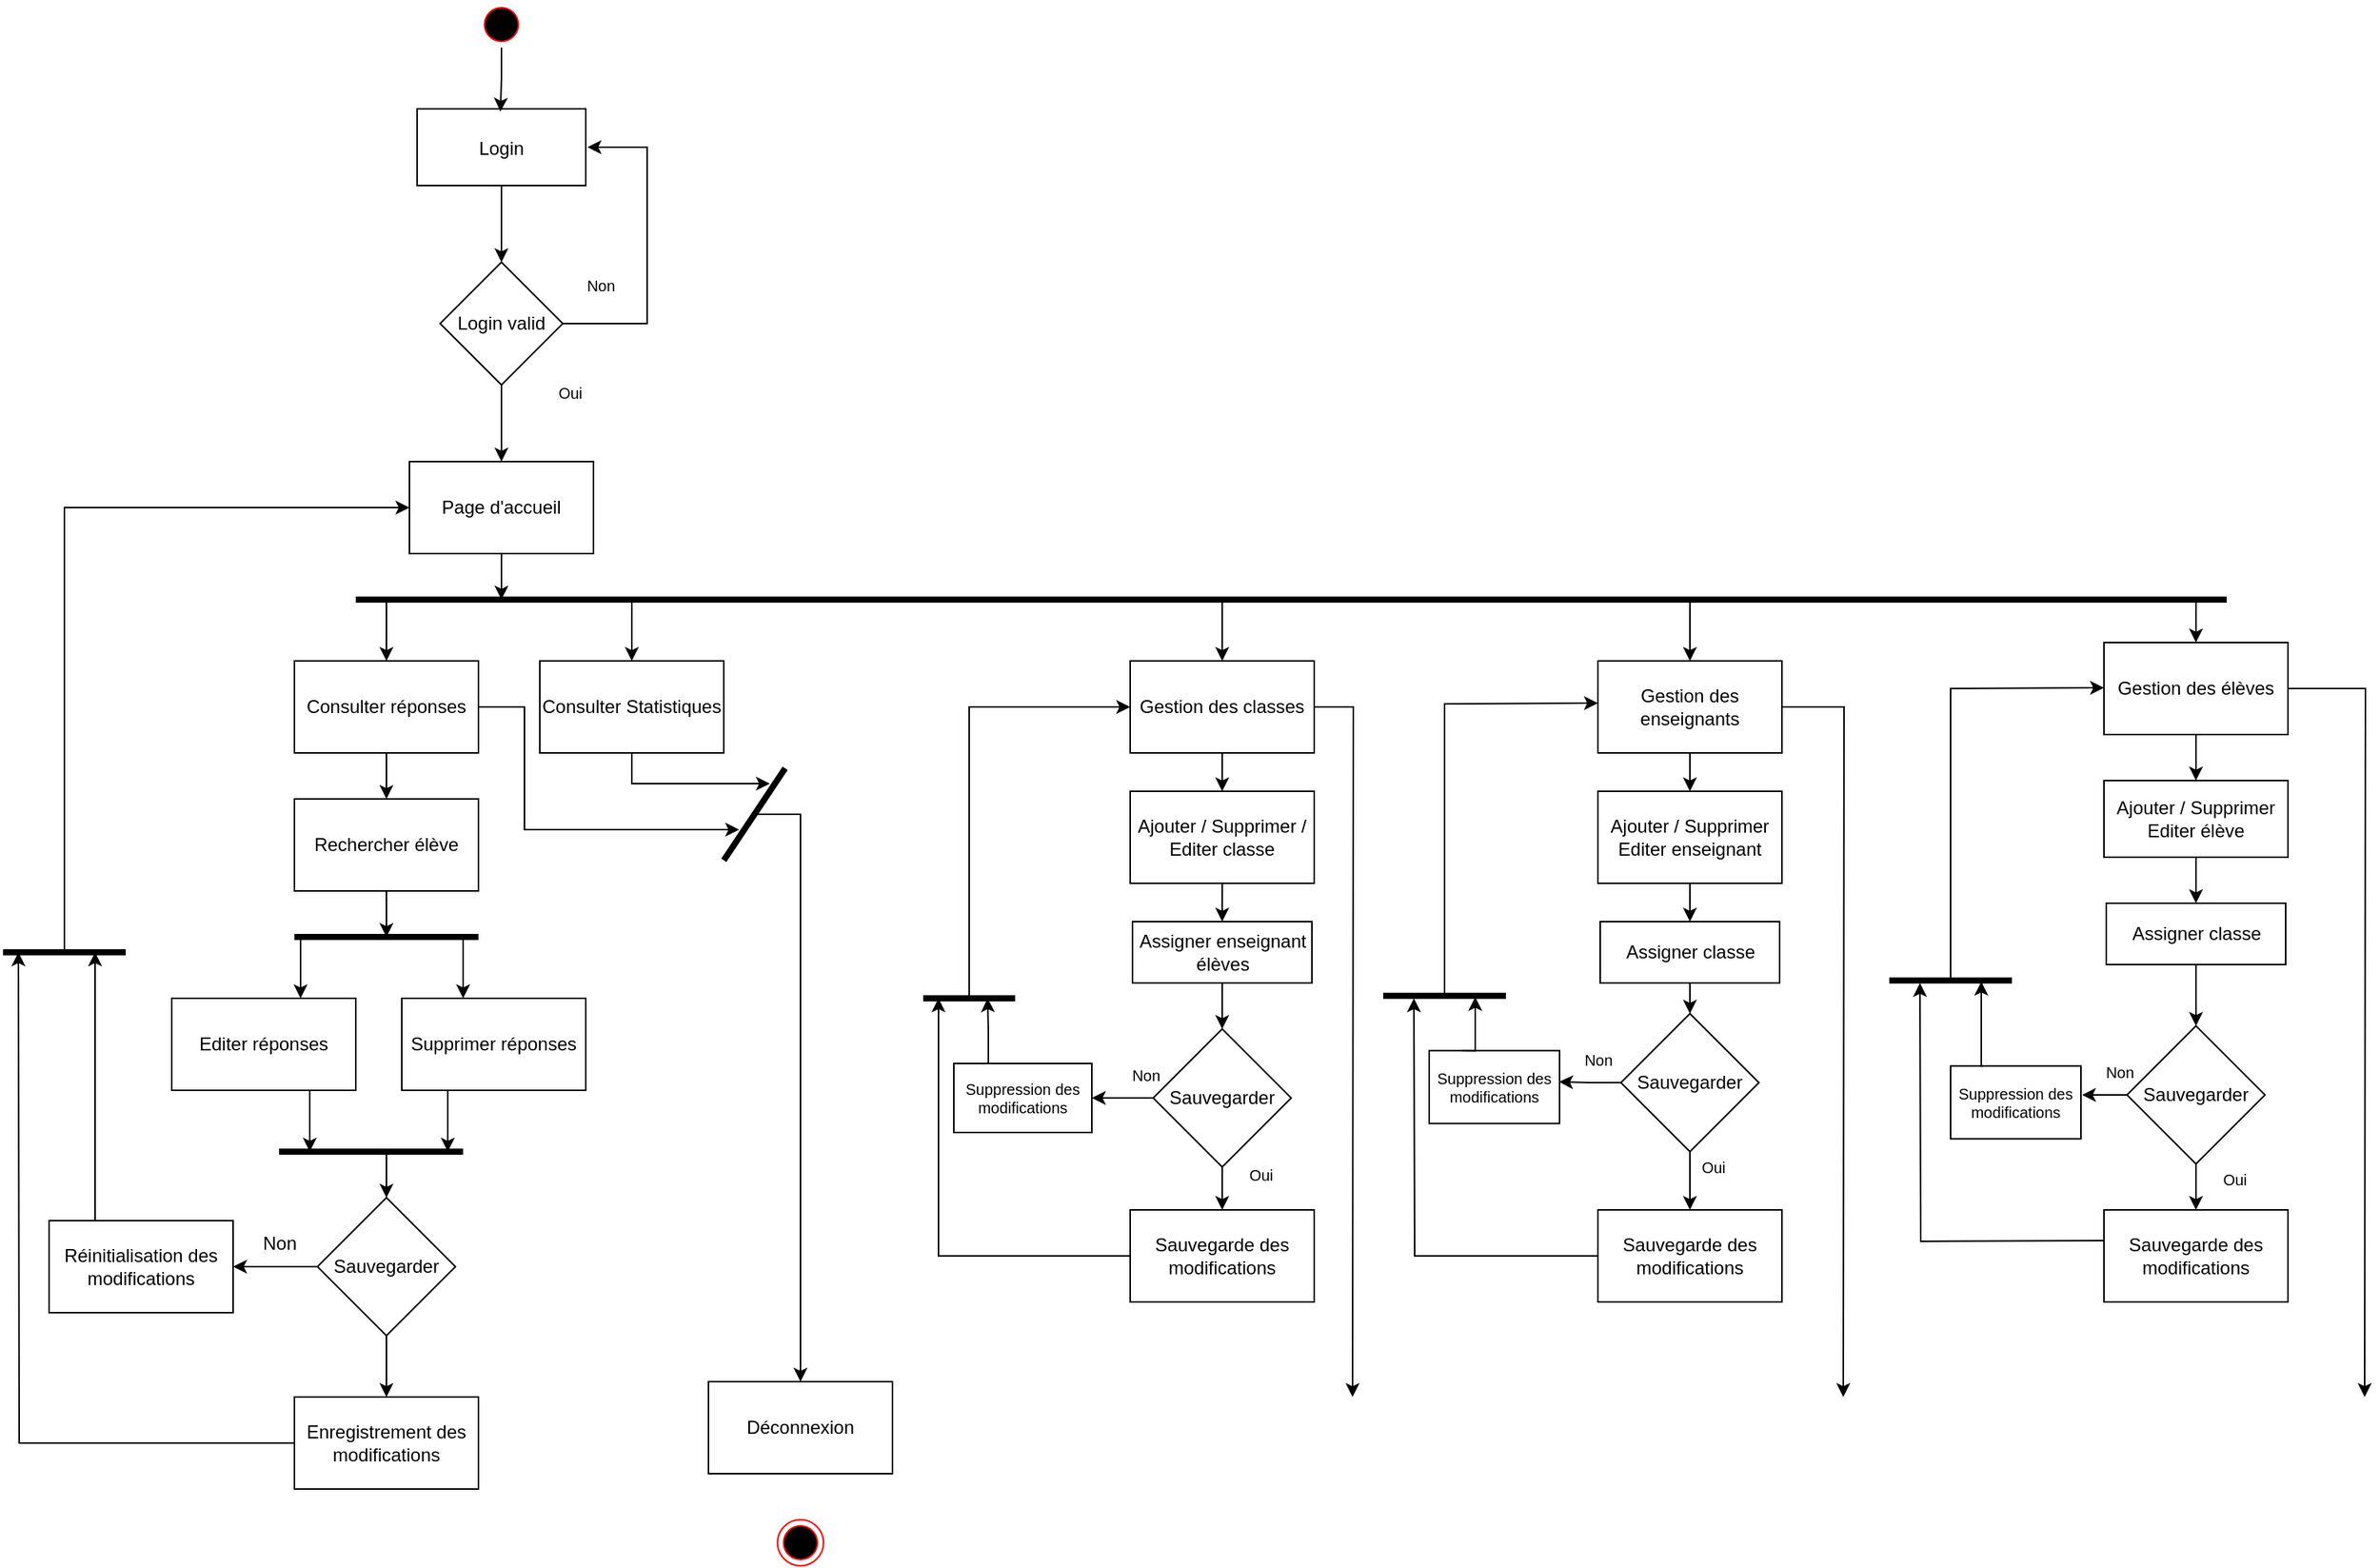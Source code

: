 <mxfile version="19.0.0" type="github">
  <diagram name="Page-1" id="e7e014a7-5840-1c2e-5031-d8a46d1fe8dd">
    <mxGraphModel dx="2431" dy="118" grid="1" gridSize="10" guides="1" tooltips="1" connect="1" arrows="1" fold="1" page="1" pageScale="1" pageWidth="1169" pageHeight="826" background="none" math="0" shadow="0">
      <root>
        <mxCell id="0" />
        <mxCell id="1" parent="0" />
        <mxCell id="5" value="" style="ellipse;shape=startState;fillColor=#000000;strokeColor=#ff0000;" parent="1" vertex="1">
          <mxGeometry x="420" y="1630" width="30" height="30" as="geometry" />
        </mxCell>
        <mxCell id="KSqhROhMekhIrwH0KYsW-9" style="edgeStyle=orthogonalEdgeStyle;rounded=0;orthogonalLoop=1;jettySize=auto;html=1;entryX=0.5;entryY=0;entryDx=0;entryDy=0;" edge="1" parent="1" source="MWQz74-mzpOBfi5y9opP-47" target="KSqhROhMekhIrwH0KYsW-7">
          <mxGeometry relative="1" as="geometry" />
        </mxCell>
        <mxCell id="MWQz74-mzpOBfi5y9opP-47" value="Login valid" style="rhombus;whiteSpace=wrap;html=1;fontColor=default;fillColor=none;" parent="1" vertex="1">
          <mxGeometry x="395" y="1800" width="80" height="80" as="geometry" />
        </mxCell>
        <mxCell id="MWQz74-mzpOBfi5y9opP-90" value="&lt;font style=&quot;font-size: 10px;&quot;&gt;Non&lt;/font&gt;" style="text;html=1;strokeColor=none;fillColor=none;align=center;verticalAlign=middle;whiteSpace=wrap;rounded=0;fontColor=default;" parent="1" vertex="1">
          <mxGeometry x="470" y="1800" width="60" height="30" as="geometry" />
        </mxCell>
        <mxCell id="MWQz74-mzpOBfi5y9opP-97" value="&lt;font style=&quot;font-size: 10px;&quot;&gt;Oui&lt;/font&gt;&lt;span style=&quot;color: rgba(0, 0, 0, 0); font-family: monospace; font-size: 0px; text-align: start;&quot;&gt;%3CmxGraphModel%3E%3Croot%3E%3CmxCell%20id%3D%220%22%2F%3E%3CmxCell%20id%3D%221%22%20parent%3D%220%22%2F%3E%3CmxCell%20id%3D%222%22%20value%3D%22%26lt%3Bfont%20style%3D%26quot%3Bfont-size%3A%2010px%3B%26quot%3B%26gt%3BNon%26lt%3B%2Ffont%26gt%3B%22%20style%3D%22text%3Bhtml%3D1%3BstrokeColor%3Dnone%3BfillColor%3Dnone%3Balign%3Dcenter%3BverticalAlign%3Dmiddle%3BwhiteSpace%3Dwrap%3Brounded%3D0%3BfontColor%3Ddefault%3B%22%20vertex%3D%221%22%20parent%3D%221%22%3E%3CmxGeometry%20x%3D%22320%22%20y%3D%22960%22%20width%3D%2260%22%20height%3D%2230%22%20as%3D%22geometry%22%2F%3E%3C%2FmxCell%3E%3C%2Froot%3E%3C%2FmxGraphModel%3E&lt;/span&gt;" style="text;html=1;strokeColor=none;fillColor=none;align=center;verticalAlign=middle;whiteSpace=wrap;rounded=0;fontColor=default;" parent="1" vertex="1">
          <mxGeometry x="450" y="1870" width="60" height="30" as="geometry" />
        </mxCell>
        <mxCell id="aiCcN-2ICW_fQ1aedBpy-44" style="edgeStyle=orthogonalEdgeStyle;rounded=0;orthogonalLoop=1;jettySize=auto;html=1;strokeWidth=1;" parent="1" source="aiCcN-2ICW_fQ1aedBpy-7" edge="1">
          <mxGeometry relative="1" as="geometry">
            <mxPoint x="590" y="2170" as="targetPoint" />
            <Array as="points">
              <mxPoint x="450" y="2090" />
              <mxPoint x="450" y="2170" />
            </Array>
          </mxGeometry>
        </mxCell>
        <mxCell id="aiCcN-2ICW_fQ1aedBpy-7" value="Consulter réponses" style="rounded=0;whiteSpace=wrap;html=1;fillColor=none;" parent="1" vertex="1">
          <mxGeometry x="300" y="2060" width="120" height="60" as="geometry" />
        </mxCell>
        <mxCell id="aiCcN-2ICW_fQ1aedBpy-23" style="edgeStyle=orthogonalEdgeStyle;rounded=0;orthogonalLoop=1;jettySize=auto;html=1;strokeWidth=1;" parent="1" source="aiCcN-2ICW_fQ1aedBpy-9" edge="1">
          <mxGeometry relative="1" as="geometry">
            <mxPoint x="360" y="2240" as="targetPoint" />
          </mxGeometry>
        </mxCell>
        <mxCell id="aiCcN-2ICW_fQ1aedBpy-9" value="Rechercher élève" style="rounded=0;whiteSpace=wrap;html=1;fillColor=none;" parent="1" vertex="1">
          <mxGeometry x="300" y="2150" width="120" height="60" as="geometry" />
        </mxCell>
        <mxCell id="aiCcN-2ICW_fQ1aedBpy-12" value="" style="endArrow=none;html=1;rounded=0;strokeWidth=4;" parent="1" edge="1">
          <mxGeometry width="50" height="50" relative="1" as="geometry">
            <mxPoint x="340" y="2020" as="sourcePoint" />
            <mxPoint x="1560" y="2020" as="targetPoint" />
          </mxGeometry>
        </mxCell>
        <mxCell id="MWQz74-mzpOBfi5y9opP-52" style="edgeStyle=orthogonalEdgeStyle;rounded=0;orthogonalLoop=1;jettySize=auto;html=1;exitX=0.5;exitY=1;exitDx=0;exitDy=0;entryX=0.494;entryY=0.036;entryDx=0;entryDy=0;entryPerimeter=0;fontColor=default;" parent="1" source="5" target="7" edge="1">
          <mxGeometry relative="1" as="geometry" />
        </mxCell>
        <mxCell id="7" value="Login" style="fillColor=none;" parent="1" vertex="1">
          <mxGeometry x="380" y="1700" width="110" height="50" as="geometry" />
        </mxCell>
        <mxCell id="MWQz74-mzpOBfi5y9opP-49" style="edgeStyle=orthogonalEdgeStyle;rounded=0;orthogonalLoop=1;jettySize=auto;html=1;entryX=0.5;entryY=0;entryDx=0;entryDy=0;fontColor=default;" parent="1" source="7" target="MWQz74-mzpOBfi5y9opP-47" edge="1">
          <mxGeometry relative="1" as="geometry" />
        </mxCell>
        <mxCell id="MWQz74-mzpOBfi5y9opP-48" style="edgeStyle=orthogonalEdgeStyle;rounded=0;orthogonalLoop=1;jettySize=auto;html=1;fontColor=default;exitX=1;exitY=0.5;exitDx=0;exitDy=0;entryX=1.01;entryY=0.5;entryDx=0;entryDy=0;entryPerimeter=0;" parent="1" source="MWQz74-mzpOBfi5y9opP-47" target="7" edge="1">
          <mxGeometry relative="1" as="geometry">
            <mxPoint x="240" y="1690" as="targetPoint" />
            <Array as="points">
              <mxPoint x="530" y="1840" />
              <mxPoint x="530" y="1725" />
            </Array>
          </mxGeometry>
        </mxCell>
        <mxCell id="aiCcN-2ICW_fQ1aedBpy-25" style="edgeStyle=orthogonalEdgeStyle;rounded=0;orthogonalLoop=1;jettySize=auto;html=1;exitX=0.75;exitY=1;exitDx=0;exitDy=0;strokeWidth=1;" parent="1" source="aiCcN-2ICW_fQ1aedBpy-13" edge="1">
          <mxGeometry relative="1" as="geometry">
            <mxPoint x="310" y="2380" as="targetPoint" />
          </mxGeometry>
        </mxCell>
        <mxCell id="aiCcN-2ICW_fQ1aedBpy-13" value="Editer réponses" style="rounded=0;whiteSpace=wrap;html=1;fillColor=none;" parent="1" vertex="1">
          <mxGeometry x="220" y="2280" width="120" height="60" as="geometry" />
        </mxCell>
        <mxCell id="aiCcN-2ICW_fQ1aedBpy-15" value="Consulter Statistiques" style="rounded=0;whiteSpace=wrap;html=1;fillColor=none;" parent="1" vertex="1">
          <mxGeometry x="460" y="2060" width="120" height="60" as="geometry" />
        </mxCell>
        <mxCell id="aiCcN-2ICW_fQ1aedBpy-16" value="" style="endArrow=classic;html=1;rounded=0;strokeWidth=1;entryX=0.5;entryY=0;entryDx=0;entryDy=0;" parent="1" target="aiCcN-2ICW_fQ1aedBpy-7" edge="1">
          <mxGeometry width="50" height="50" relative="1" as="geometry">
            <mxPoint x="360" y="2020" as="sourcePoint" />
            <mxPoint x="700" y="2070" as="targetPoint" />
          </mxGeometry>
        </mxCell>
        <mxCell id="aiCcN-2ICW_fQ1aedBpy-17" value="" style="endArrow=classic;html=1;rounded=0;strokeWidth=1;entryX=0.5;entryY=0;entryDx=0;entryDy=0;" parent="1" target="aiCcN-2ICW_fQ1aedBpy-15" edge="1">
          <mxGeometry width="50" height="50" relative="1" as="geometry">
            <mxPoint x="520" y="2020" as="sourcePoint" />
            <mxPoint x="370" y="2070" as="targetPoint" />
          </mxGeometry>
        </mxCell>
        <mxCell id="aiCcN-2ICW_fQ1aedBpy-18" value="" style="endArrow=none;html=1;rounded=0;strokeWidth=4;" parent="1" edge="1">
          <mxGeometry width="50" height="50" relative="1" as="geometry">
            <mxPoint x="300" y="2240" as="sourcePoint" />
            <mxPoint x="420" y="2240" as="targetPoint" />
          </mxGeometry>
        </mxCell>
        <mxCell id="aiCcN-2ICW_fQ1aedBpy-19" value="" style="endArrow=classic;html=1;rounded=0;strokeWidth=1;" parent="1" edge="1">
          <mxGeometry width="50" height="50" relative="1" as="geometry">
            <mxPoint x="410" y="2240" as="sourcePoint" />
            <mxPoint x="410" y="2280" as="targetPoint" />
          </mxGeometry>
        </mxCell>
        <mxCell id="aiCcN-2ICW_fQ1aedBpy-20" value="" style="endArrow=classic;html=1;rounded=0;strokeWidth=1;" parent="1" edge="1">
          <mxGeometry width="50" height="50" relative="1" as="geometry">
            <mxPoint x="304" y="2240" as="sourcePoint" />
            <mxPoint x="304" y="2280" as="targetPoint" />
          </mxGeometry>
        </mxCell>
        <mxCell id="aiCcN-2ICW_fQ1aedBpy-21" value="" style="endArrow=classic;html=1;rounded=0;strokeWidth=1;exitX=0.5;exitY=1;exitDx=0;exitDy=0;" parent="1" source="aiCcN-2ICW_fQ1aedBpy-7" edge="1">
          <mxGeometry width="50" height="50" relative="1" as="geometry">
            <mxPoint x="650" y="2200" as="sourcePoint" />
            <mxPoint x="360" y="2150" as="targetPoint" />
          </mxGeometry>
        </mxCell>
        <mxCell id="aiCcN-2ICW_fQ1aedBpy-26" style="edgeStyle=orthogonalEdgeStyle;rounded=0;orthogonalLoop=1;jettySize=auto;html=1;exitX=0.25;exitY=1;exitDx=0;exitDy=0;strokeWidth=1;" parent="1" source="aiCcN-2ICW_fQ1aedBpy-22" edge="1">
          <mxGeometry relative="1" as="geometry">
            <mxPoint x="400" y="2380" as="targetPoint" />
          </mxGeometry>
        </mxCell>
        <mxCell id="aiCcN-2ICW_fQ1aedBpy-22" value="Supprimer réponses" style="rounded=0;whiteSpace=wrap;html=1;fillColor=none;" parent="1" vertex="1">
          <mxGeometry x="370" y="2280" width="120" height="60" as="geometry" />
        </mxCell>
        <mxCell id="aiCcN-2ICW_fQ1aedBpy-24" value="" style="endArrow=none;html=1;rounded=0;strokeWidth=4;" parent="1" edge="1">
          <mxGeometry width="50" height="50" relative="1" as="geometry">
            <mxPoint x="290" y="2380" as="sourcePoint" />
            <mxPoint x="410" y="2380" as="targetPoint" />
          </mxGeometry>
        </mxCell>
        <mxCell id="aiCcN-2ICW_fQ1aedBpy-36" style="edgeStyle=orthogonalEdgeStyle;rounded=0;orthogonalLoop=1;jettySize=auto;html=1;entryX=1;entryY=0.5;entryDx=0;entryDy=0;strokeWidth=1;" parent="1" source="aiCcN-2ICW_fQ1aedBpy-28" target="aiCcN-2ICW_fQ1aedBpy-35" edge="1">
          <mxGeometry relative="1" as="geometry" />
        </mxCell>
        <mxCell id="aiCcN-2ICW_fQ1aedBpy-39" value="" style="edgeStyle=orthogonalEdgeStyle;rounded=0;orthogonalLoop=1;jettySize=auto;html=1;strokeWidth=1;" parent="1" source="aiCcN-2ICW_fQ1aedBpy-28" target="aiCcN-2ICW_fQ1aedBpy-38" edge="1">
          <mxGeometry relative="1" as="geometry" />
        </mxCell>
        <mxCell id="aiCcN-2ICW_fQ1aedBpy-28" value="Sauvegarder" style="rhombus;whiteSpace=wrap;html=1;fillColor=none;" parent="1" vertex="1">
          <mxGeometry x="315" y="2410" width="90" height="90" as="geometry" />
        </mxCell>
        <mxCell id="aiCcN-2ICW_fQ1aedBpy-29" value="" style="endArrow=classic;html=1;rounded=0;strokeWidth=1;entryX=0.5;entryY=0;entryDx=0;entryDy=0;" parent="1" target="aiCcN-2ICW_fQ1aedBpy-28" edge="1">
          <mxGeometry width="50" height="50" relative="1" as="geometry">
            <mxPoint x="360" y="2380" as="sourcePoint" />
            <mxPoint x="700" y="2400" as="targetPoint" />
          </mxGeometry>
        </mxCell>
        <mxCell id="aiCcN-2ICW_fQ1aedBpy-33" value="Non" style="text;html=1;align=center;verticalAlign=middle;resizable=0;points=[];autosize=1;strokeColor=none;fillColor=none;" parent="1" vertex="1">
          <mxGeometry x="270" y="2430" width="40" height="20" as="geometry" />
        </mxCell>
        <mxCell id="aiCcN-2ICW_fQ1aedBpy-42" style="edgeStyle=orthogonalEdgeStyle;rounded=0;orthogonalLoop=1;jettySize=auto;html=1;exitX=0.25;exitY=0;exitDx=0;exitDy=0;strokeWidth=1;" parent="1" source="aiCcN-2ICW_fQ1aedBpy-35" edge="1">
          <mxGeometry relative="1" as="geometry">
            <mxPoint x="170" y="2250" as="targetPoint" />
          </mxGeometry>
        </mxCell>
        <mxCell id="aiCcN-2ICW_fQ1aedBpy-35" value="Réinitialisation des modifications" style="rounded=0;whiteSpace=wrap;html=1;fillColor=none;" parent="1" vertex="1">
          <mxGeometry x="140" y="2425" width="120" height="60" as="geometry" />
        </mxCell>
        <mxCell id="aiCcN-2ICW_fQ1aedBpy-40" style="edgeStyle=orthogonalEdgeStyle;rounded=0;orthogonalLoop=1;jettySize=auto;html=1;strokeWidth=1;" parent="1" source="aiCcN-2ICW_fQ1aedBpy-38" edge="1">
          <mxGeometry relative="1" as="geometry">
            <mxPoint x="120" y="2250" as="targetPoint" />
          </mxGeometry>
        </mxCell>
        <mxCell id="aiCcN-2ICW_fQ1aedBpy-38" value="Enregistrement des modifications" style="whiteSpace=wrap;html=1;fillColor=none;strokeColor=rgb(0, 0, 0);fontColor=rgb(0, 0, 0);" parent="1" vertex="1">
          <mxGeometry x="300" y="2540" width="120" height="60" as="geometry" />
        </mxCell>
        <mxCell id="aiCcN-2ICW_fQ1aedBpy-41" value="" style="endArrow=none;html=1;rounded=0;strokeWidth=4;" parent="1" edge="1">
          <mxGeometry width="50" height="50" relative="1" as="geometry">
            <mxPoint x="110" y="2250" as="sourcePoint" />
            <mxPoint x="190" y="2250" as="targetPoint" />
          </mxGeometry>
        </mxCell>
        <mxCell id="aiCcN-2ICW_fQ1aedBpy-43" value="" style="endArrow=classic;html=1;rounded=0;strokeWidth=1;entryX=0;entryY=0.5;entryDx=0;entryDy=0;" parent="1" target="KSqhROhMekhIrwH0KYsW-7" edge="1">
          <mxGeometry width="50" height="50" relative="1" as="geometry">
            <mxPoint x="150" y="2250" as="sourcePoint" />
            <mxPoint x="700" y="2220" as="targetPoint" />
            <Array as="points">
              <mxPoint x="150" y="1960" />
            </Array>
          </mxGeometry>
        </mxCell>
        <mxCell id="aiCcN-2ICW_fQ1aedBpy-46" value="" style="endArrow=classic;html=1;rounded=0;strokeWidth=1;exitX=0.5;exitY=1;exitDx=0;exitDy=0;" parent="1" source="aiCcN-2ICW_fQ1aedBpy-15" edge="1">
          <mxGeometry width="50" height="50" relative="1" as="geometry">
            <mxPoint x="460" y="2140" as="sourcePoint" />
            <mxPoint x="610" y="2140" as="targetPoint" />
            <Array as="points">
              <mxPoint x="520" y="2140" />
            </Array>
          </mxGeometry>
        </mxCell>
        <mxCell id="aiCcN-2ICW_fQ1aedBpy-47" value="" style="endArrow=none;html=1;rounded=0;strokeWidth=4;" parent="1" edge="1">
          <mxGeometry width="50" height="50" relative="1" as="geometry">
            <mxPoint x="580" y="2190" as="sourcePoint" />
            <mxPoint x="620" y="2130" as="targetPoint" />
          </mxGeometry>
        </mxCell>
        <mxCell id="aiCcN-2ICW_fQ1aedBpy-48" value="Déconnexion" style="rounded=0;whiteSpace=wrap;html=1;fillColor=none;" parent="1" vertex="1">
          <mxGeometry x="570" y="2530" width="120" height="60" as="geometry" />
        </mxCell>
        <mxCell id="aiCcN-2ICW_fQ1aedBpy-49" value="" style="endArrow=classic;html=1;rounded=0;strokeWidth=1;entryX=0.5;entryY=0;entryDx=0;entryDy=0;" parent="1" target="aiCcN-2ICW_fQ1aedBpy-48" edge="1">
          <mxGeometry width="50" height="50" relative="1" as="geometry">
            <mxPoint x="600" y="2160" as="sourcePoint" />
            <mxPoint x="700" y="2300" as="targetPoint" />
            <Array as="points">
              <mxPoint x="630" y="2160" />
            </Array>
          </mxGeometry>
        </mxCell>
        <mxCell id="aiCcN-2ICW_fQ1aedBpy-51" value="" style="ellipse;html=1;shape=endState;fillColor=#000000;strokeColor=#ff0000;" parent="1" vertex="1">
          <mxGeometry x="615" y="2620" width="30" height="30" as="geometry" />
        </mxCell>
        <mxCell id="KSqhROhMekhIrwH0KYsW-8" style="edgeStyle=orthogonalEdgeStyle;rounded=0;orthogonalLoop=1;jettySize=auto;html=1;" edge="1" parent="1" source="KSqhROhMekhIrwH0KYsW-7">
          <mxGeometry relative="1" as="geometry">
            <mxPoint x="435" y="2020" as="targetPoint" />
          </mxGeometry>
        </mxCell>
        <mxCell id="KSqhROhMekhIrwH0KYsW-7" value="Page d&#39;accueil" style="rounded=0;whiteSpace=wrap;html=1;fillColor=none;" vertex="1" parent="1">
          <mxGeometry x="375" y="1930" width="120" height="60" as="geometry" />
        </mxCell>
        <mxCell id="KSqhROhMekhIrwH0KYsW-14" value="" style="edgeStyle=orthogonalEdgeStyle;rounded=0;orthogonalLoop=1;jettySize=auto;html=1;" edge="1" parent="1" source="KSqhROhMekhIrwH0KYsW-10" target="KSqhROhMekhIrwH0KYsW-13">
          <mxGeometry relative="1" as="geometry" />
        </mxCell>
        <mxCell id="KSqhROhMekhIrwH0KYsW-93" style="edgeStyle=orthogonalEdgeStyle;rounded=0;orthogonalLoop=1;jettySize=auto;html=1;fontSize=10;" edge="1" parent="1" source="KSqhROhMekhIrwH0KYsW-10">
          <mxGeometry relative="1" as="geometry">
            <mxPoint x="990" y="2540" as="targetPoint" />
          </mxGeometry>
        </mxCell>
        <mxCell id="KSqhROhMekhIrwH0KYsW-10" value="Gestion des classes" style="rounded=0;whiteSpace=wrap;html=1;fillColor=none;" vertex="1" parent="1">
          <mxGeometry x="845" y="2060" width="120" height="60" as="geometry" />
        </mxCell>
        <mxCell id="KSqhROhMekhIrwH0KYsW-19" value="" style="edgeStyle=orthogonalEdgeStyle;rounded=0;orthogonalLoop=1;jettySize=auto;html=1;" edge="1" parent="1" source="KSqhROhMekhIrwH0KYsW-11" target="KSqhROhMekhIrwH0KYsW-18">
          <mxGeometry relative="1" as="geometry" />
        </mxCell>
        <mxCell id="KSqhROhMekhIrwH0KYsW-94" style="edgeStyle=orthogonalEdgeStyle;rounded=0;orthogonalLoop=1;jettySize=auto;html=1;fontSize=10;" edge="1" parent="1" source="KSqhROhMekhIrwH0KYsW-11">
          <mxGeometry relative="1" as="geometry">
            <mxPoint x="1310" y="2540" as="targetPoint" />
          </mxGeometry>
        </mxCell>
        <mxCell id="KSqhROhMekhIrwH0KYsW-11" value="Gestion des enseignants" style="rounded=0;whiteSpace=wrap;html=1;fillColor=none;" vertex="1" parent="1">
          <mxGeometry x="1150" y="2060" width="120" height="60" as="geometry" />
        </mxCell>
        <mxCell id="KSqhROhMekhIrwH0KYsW-21" value="" style="edgeStyle=orthogonalEdgeStyle;rounded=0;orthogonalLoop=1;jettySize=auto;html=1;" edge="1" parent="1" source="KSqhROhMekhIrwH0KYsW-12" target="KSqhROhMekhIrwH0KYsW-20">
          <mxGeometry relative="1" as="geometry" />
        </mxCell>
        <mxCell id="KSqhROhMekhIrwH0KYsW-95" style="edgeStyle=orthogonalEdgeStyle;rounded=0;orthogonalLoop=1;jettySize=auto;html=1;fontSize=10;" edge="1" parent="1" source="KSqhROhMekhIrwH0KYsW-12">
          <mxGeometry relative="1" as="geometry">
            <mxPoint x="1650" y="2540" as="targetPoint" />
          </mxGeometry>
        </mxCell>
        <mxCell id="KSqhROhMekhIrwH0KYsW-12" value="Gestion des élèves" style="rounded=0;whiteSpace=wrap;html=1;fillColor=none;" vertex="1" parent="1">
          <mxGeometry x="1480" y="2048" width="120" height="60" as="geometry" />
        </mxCell>
        <mxCell id="KSqhROhMekhIrwH0KYsW-81" style="edgeStyle=orthogonalEdgeStyle;rounded=0;orthogonalLoop=1;jettySize=auto;html=1;exitX=0.5;exitY=1;exitDx=0;exitDy=0;entryX=0.5;entryY=0;entryDx=0;entryDy=0;fontSize=10;" edge="1" parent="1" source="KSqhROhMekhIrwH0KYsW-13" target="KSqhROhMekhIrwH0KYsW-80">
          <mxGeometry relative="1" as="geometry" />
        </mxCell>
        <mxCell id="KSqhROhMekhIrwH0KYsW-13" value="Ajouter / Supprimer / Editer classe" style="whiteSpace=wrap;html=1;fillColor=none;strokeColor=rgb(0, 0, 0);fontColor=rgb(0, 0, 0);rounded=0;" vertex="1" parent="1">
          <mxGeometry x="845" y="2145" width="120" height="60" as="geometry" />
        </mxCell>
        <mxCell id="KSqhROhMekhIrwH0KYsW-34" value="" style="edgeStyle=orthogonalEdgeStyle;rounded=0;orthogonalLoop=1;jettySize=auto;html=1;" edge="1" parent="1" source="KSqhROhMekhIrwH0KYsW-15" target="KSqhROhMekhIrwH0KYsW-33">
          <mxGeometry relative="1" as="geometry" />
        </mxCell>
        <mxCell id="KSqhROhMekhIrwH0KYsW-56" style="edgeStyle=orthogonalEdgeStyle;rounded=0;orthogonalLoop=1;jettySize=auto;html=1;entryX=1;entryY=0.5;entryDx=0;entryDy=0;fontSize=10;" edge="1" parent="1" source="KSqhROhMekhIrwH0KYsW-15" target="KSqhROhMekhIrwH0KYsW-55">
          <mxGeometry relative="1" as="geometry" />
        </mxCell>
        <mxCell id="KSqhROhMekhIrwH0KYsW-15" value="Sauvegarder" style="rhombus;whiteSpace=wrap;html=1;fillColor=none;" vertex="1" parent="1">
          <mxGeometry x="860" y="2300" width="90" height="90" as="geometry" />
        </mxCell>
        <mxCell id="KSqhROhMekhIrwH0KYsW-78" style="edgeStyle=orthogonalEdgeStyle;rounded=0;orthogonalLoop=1;jettySize=auto;html=1;entryX=0.5;entryY=0;entryDx=0;entryDy=0;fontSize=10;" edge="1" parent="1" source="KSqhROhMekhIrwH0KYsW-18" target="KSqhROhMekhIrwH0KYsW-77">
          <mxGeometry relative="1" as="geometry" />
        </mxCell>
        <mxCell id="KSqhROhMekhIrwH0KYsW-18" value="Ajouter / Supprimer Editer enseignant" style="whiteSpace=wrap;html=1;fillColor=none;strokeColor=rgb(0, 0, 0);fontColor=rgb(0, 0, 0);rounded=0;" vertex="1" parent="1">
          <mxGeometry x="1150" y="2145" width="120" height="60" as="geometry" />
        </mxCell>
        <mxCell id="KSqhROhMekhIrwH0KYsW-75" style="edgeStyle=orthogonalEdgeStyle;rounded=0;orthogonalLoop=1;jettySize=auto;html=1;entryX=0.5;entryY=0;entryDx=0;entryDy=0;fontSize=10;" edge="1" parent="1" source="KSqhROhMekhIrwH0KYsW-20" target="KSqhROhMekhIrwH0KYsW-73">
          <mxGeometry relative="1" as="geometry" />
        </mxCell>
        <mxCell id="KSqhROhMekhIrwH0KYsW-20" value="Ajouter / Supprimer Editer élève" style="whiteSpace=wrap;html=1;fillColor=none;strokeColor=rgb(0, 0, 0);fontColor=rgb(0, 0, 0);rounded=0;" vertex="1" parent="1">
          <mxGeometry x="1480" y="2138" width="120" height="50" as="geometry" />
        </mxCell>
        <mxCell id="KSqhROhMekhIrwH0KYsW-36" value="" style="edgeStyle=orthogonalEdgeStyle;rounded=0;orthogonalLoop=1;jettySize=auto;html=1;" edge="1" parent="1" source="KSqhROhMekhIrwH0KYsW-28" target="KSqhROhMekhIrwH0KYsW-35">
          <mxGeometry relative="1" as="geometry" />
        </mxCell>
        <mxCell id="KSqhROhMekhIrwH0KYsW-66" style="edgeStyle=orthogonalEdgeStyle;rounded=0;orthogonalLoop=1;jettySize=auto;html=1;entryX=0.997;entryY=0.428;entryDx=0;entryDy=0;fontSize=10;entryPerimeter=0;" edge="1" parent="1" source="KSqhROhMekhIrwH0KYsW-28" target="KSqhROhMekhIrwH0KYsW-62">
          <mxGeometry relative="1" as="geometry" />
        </mxCell>
        <mxCell id="KSqhROhMekhIrwH0KYsW-28" value="Sauvegarder" style="rhombus;whiteSpace=wrap;html=1;fillColor=none;" vertex="1" parent="1">
          <mxGeometry x="1165" y="2290" width="90" height="90" as="geometry" />
        </mxCell>
        <mxCell id="KSqhROhMekhIrwH0KYsW-38" style="edgeStyle=orthogonalEdgeStyle;rounded=0;orthogonalLoop=1;jettySize=auto;html=1;entryX=0.5;entryY=0;entryDx=0;entryDy=0;" edge="1" parent="1" source="KSqhROhMekhIrwH0KYsW-29" target="KSqhROhMekhIrwH0KYsW-37">
          <mxGeometry relative="1" as="geometry" />
        </mxCell>
        <mxCell id="KSqhROhMekhIrwH0KYsW-72" style="edgeStyle=orthogonalEdgeStyle;rounded=0;orthogonalLoop=1;jettySize=auto;html=1;entryX=1.008;entryY=0.398;entryDx=0;entryDy=0;entryPerimeter=0;fontSize=10;" edge="1" parent="1" source="KSqhROhMekhIrwH0KYsW-29" target="KSqhROhMekhIrwH0KYsW-69">
          <mxGeometry relative="1" as="geometry" />
        </mxCell>
        <mxCell id="KSqhROhMekhIrwH0KYsW-29" value="Sauvegarder" style="rhombus;whiteSpace=wrap;html=1;fillColor=none;" vertex="1" parent="1">
          <mxGeometry x="1495" y="2298" width="90" height="90" as="geometry" />
        </mxCell>
        <mxCell id="KSqhROhMekhIrwH0KYsW-57" style="edgeStyle=orthogonalEdgeStyle;rounded=0;orthogonalLoop=1;jettySize=auto;html=1;fontSize=10;" edge="1" parent="1" source="KSqhROhMekhIrwH0KYsW-33">
          <mxGeometry relative="1" as="geometry">
            <mxPoint x="720" y="2280" as="targetPoint" />
            <Array as="points">
              <mxPoint x="720" y="2448" />
            </Array>
          </mxGeometry>
        </mxCell>
        <mxCell id="KSqhROhMekhIrwH0KYsW-33" value="Sauvegarde des modifications" style="whiteSpace=wrap;html=1;fillColor=none;strokeColor=rgb(0, 0, 0);fontColor=rgb(0, 0, 0);" vertex="1" parent="1">
          <mxGeometry x="845" y="2418" width="120" height="60" as="geometry" />
        </mxCell>
        <mxCell id="KSqhROhMekhIrwH0KYsW-65" style="edgeStyle=orthogonalEdgeStyle;rounded=0;orthogonalLoop=1;jettySize=auto;html=1;fontSize=10;" edge="1" parent="1" source="KSqhROhMekhIrwH0KYsW-35">
          <mxGeometry relative="1" as="geometry">
            <mxPoint x="1030" y="2280" as="targetPoint" />
          </mxGeometry>
        </mxCell>
        <mxCell id="KSqhROhMekhIrwH0KYsW-35" value="Sauvegarde des modifications" style="whiteSpace=wrap;html=1;fillColor=none;strokeColor=rgb(0, 0, 0);fontColor=rgb(0, 0, 0);" vertex="1" parent="1">
          <mxGeometry x="1150" y="2418" width="120" height="60" as="geometry" />
        </mxCell>
        <mxCell id="KSqhROhMekhIrwH0KYsW-37" value="Sauvegarde des modifications" style="whiteSpace=wrap;html=1;fillColor=none;strokeColor=rgb(0, 0, 0);fontColor=rgb(0, 0, 0);" vertex="1" parent="1">
          <mxGeometry x="1480" y="2418" width="120" height="60" as="geometry" />
        </mxCell>
        <mxCell id="KSqhROhMekhIrwH0KYsW-42" value="&lt;font style=&quot;font-size: 10px;&quot;&gt;Non&lt;/font&gt;" style="text;html=1;align=center;verticalAlign=middle;resizable=0;points=[];autosize=1;strokeColor=none;fillColor=none;" vertex="1" parent="1">
          <mxGeometry x="840" y="2320" width="30" height="20" as="geometry" />
        </mxCell>
        <mxCell id="KSqhROhMekhIrwH0KYsW-43" value="&lt;font style=&quot;font-size: 10px;&quot;&gt;Non&lt;/font&gt;" style="text;html=1;align=center;verticalAlign=middle;resizable=0;points=[];autosize=1;strokeColor=none;fillColor=none;" vertex="1" parent="1">
          <mxGeometry x="1135" y="2310" width="30" height="20" as="geometry" />
        </mxCell>
        <mxCell id="KSqhROhMekhIrwH0KYsW-44" value="&lt;font style=&quot;font-size: 10px;&quot;&gt;Non&lt;/font&gt;" style="text;html=1;align=center;verticalAlign=middle;resizable=0;points=[];autosize=1;strokeColor=none;fillColor=none;" vertex="1" parent="1">
          <mxGeometry x="1475" y="2318" width="30" height="20" as="geometry" />
        </mxCell>
        <mxCell id="KSqhROhMekhIrwH0KYsW-45" value="&lt;font style=&quot;font-size: 10px;&quot;&gt;Oui&lt;/font&gt;" style="text;html=1;align=center;verticalAlign=middle;resizable=0;points=[];autosize=1;strokeColor=none;fillColor=none;" vertex="1" parent="1">
          <mxGeometry x="915" y="2385" width="30" height="20" as="geometry" />
        </mxCell>
        <mxCell id="KSqhROhMekhIrwH0KYsW-46" value="&lt;font style=&quot;font-size: 10px;&quot;&gt;Oui&lt;/font&gt;" style="text;html=1;align=center;verticalAlign=middle;resizable=0;points=[];autosize=1;strokeColor=none;fillColor=none;" vertex="1" parent="1">
          <mxGeometry x="1210" y="2380" width="30" height="20" as="geometry" />
        </mxCell>
        <mxCell id="KSqhROhMekhIrwH0KYsW-47" value="&lt;font style=&quot;font-size: 10px;&quot;&gt;Oui&lt;/font&gt;" style="text;html=1;align=center;verticalAlign=middle;resizable=0;points=[];autosize=1;strokeColor=none;fillColor=none;" vertex="1" parent="1">
          <mxGeometry x="1550" y="2388" width="30" height="20" as="geometry" />
        </mxCell>
        <mxCell id="KSqhROhMekhIrwH0KYsW-58" style="edgeStyle=orthogonalEdgeStyle;rounded=0;orthogonalLoop=1;jettySize=auto;html=1;exitX=0.25;exitY=0;exitDx=0;exitDy=0;fontSize=10;" edge="1" parent="1" source="KSqhROhMekhIrwH0KYsW-55">
          <mxGeometry relative="1" as="geometry">
            <mxPoint x="752" y="2280" as="targetPoint" />
            <Array as="points">
              <mxPoint x="752" y="2301" />
              <mxPoint x="752" y="2280" />
            </Array>
          </mxGeometry>
        </mxCell>
        <mxCell id="KSqhROhMekhIrwH0KYsW-55" value="Suppression des modifications" style="rounded=0;whiteSpace=wrap;html=1;fontSize=10;fillColor=none;" vertex="1" parent="1">
          <mxGeometry x="730" y="2322.5" width="90" height="45" as="geometry" />
        </mxCell>
        <mxCell id="KSqhROhMekhIrwH0KYsW-59" value="" style="endArrow=none;html=1;rounded=0;strokeWidth=4;" edge="1" parent="1">
          <mxGeometry width="50" height="50" relative="1" as="geometry">
            <mxPoint x="710" y="2280" as="sourcePoint" />
            <mxPoint x="770" y="2280" as="targetPoint" />
          </mxGeometry>
        </mxCell>
        <mxCell id="KSqhROhMekhIrwH0KYsW-60" value="" style="endArrow=classic;html=1;rounded=0;fontSize=10;entryX=0;entryY=0.5;entryDx=0;entryDy=0;" edge="1" parent="1" target="KSqhROhMekhIrwH0KYsW-10">
          <mxGeometry width="50" height="50" relative="1" as="geometry">
            <mxPoint x="740" y="2280" as="sourcePoint" />
            <mxPoint x="630" y="2170" as="targetPoint" />
            <Array as="points">
              <mxPoint x="740" y="2090" />
            </Array>
          </mxGeometry>
        </mxCell>
        <mxCell id="KSqhROhMekhIrwH0KYsW-61" style="edgeStyle=orthogonalEdgeStyle;rounded=0;orthogonalLoop=1;jettySize=auto;html=1;exitX=0.25;exitY=0;exitDx=0;exitDy=0;fontSize=10;" edge="1" parent="1" source="KSqhROhMekhIrwH0KYsW-62">
          <mxGeometry relative="1" as="geometry">
            <mxPoint x="1070" y="2279.15" as="targetPoint" />
          </mxGeometry>
        </mxCell>
        <mxCell id="KSqhROhMekhIrwH0KYsW-62" value="Suppression des modifications" style="rounded=0;whiteSpace=wrap;html=1;fontSize=10;fillColor=none;" vertex="1" parent="1">
          <mxGeometry x="1040" y="2314.15" width="85" height="47.5" as="geometry" />
        </mxCell>
        <mxCell id="KSqhROhMekhIrwH0KYsW-63" value="" style="endArrow=none;html=1;rounded=0;strokeWidth=4;" edge="1" parent="1">
          <mxGeometry width="50" height="50" relative="1" as="geometry">
            <mxPoint x="1010" y="2278.35" as="sourcePoint" />
            <mxPoint x="1090" y="2278.35" as="targetPoint" />
          </mxGeometry>
        </mxCell>
        <mxCell id="KSqhROhMekhIrwH0KYsW-64" value="" style="endArrow=classic;html=1;rounded=0;fontSize=10;entryX=0;entryY=0.5;entryDx=0;entryDy=0;" edge="1" parent="1">
          <mxGeometry width="50" height="50" relative="1" as="geometry">
            <mxPoint x="1050" y="2280" as="sourcePoint" />
            <mxPoint x="1150" y="2087.5" as="targetPoint" />
            <Array as="points">
              <mxPoint x="1050" y="2088" />
            </Array>
          </mxGeometry>
        </mxCell>
        <mxCell id="KSqhROhMekhIrwH0KYsW-67" style="edgeStyle=orthogonalEdgeStyle;rounded=0;orthogonalLoop=1;jettySize=auto;html=1;fontSize=10;" edge="1" parent="1">
          <mxGeometry relative="1" as="geometry">
            <mxPoint x="1360" y="2270" as="targetPoint" />
            <mxPoint x="1480" y="2438" as="sourcePoint" />
          </mxGeometry>
        </mxCell>
        <mxCell id="KSqhROhMekhIrwH0KYsW-68" style="edgeStyle=orthogonalEdgeStyle;rounded=0;orthogonalLoop=1;jettySize=auto;html=1;exitX=0.25;exitY=0;exitDx=0;exitDy=0;fontSize=10;" edge="1" parent="1" source="KSqhROhMekhIrwH0KYsW-69">
          <mxGeometry relative="1" as="geometry">
            <mxPoint x="1400" y="2269.15" as="targetPoint" />
            <Array as="points">
              <mxPoint x="1400" y="2324" />
            </Array>
          </mxGeometry>
        </mxCell>
        <mxCell id="KSqhROhMekhIrwH0KYsW-69" value="Suppression des modifications" style="rounded=0;whiteSpace=wrap;html=1;fontSize=10;fillColor=none;" vertex="1" parent="1">
          <mxGeometry x="1380" y="2324.15" width="85" height="47.5" as="geometry" />
        </mxCell>
        <mxCell id="KSqhROhMekhIrwH0KYsW-70" value="" style="endArrow=none;html=1;rounded=0;strokeWidth=4;" edge="1" parent="1">
          <mxGeometry width="50" height="50" relative="1" as="geometry">
            <mxPoint x="1340" y="2268.35" as="sourcePoint" />
            <mxPoint x="1420" y="2268.35" as="targetPoint" />
          </mxGeometry>
        </mxCell>
        <mxCell id="KSqhROhMekhIrwH0KYsW-71" value="" style="endArrow=classic;html=1;rounded=0;fontSize=10;entryX=0;entryY=0.5;entryDx=0;entryDy=0;" edge="1" parent="1">
          <mxGeometry width="50" height="50" relative="1" as="geometry">
            <mxPoint x="1380" y="2270" as="sourcePoint" />
            <mxPoint x="1480" y="2077.5" as="targetPoint" />
            <Array as="points">
              <mxPoint x="1380" y="2078" />
            </Array>
          </mxGeometry>
        </mxCell>
        <mxCell id="KSqhROhMekhIrwH0KYsW-76" style="edgeStyle=orthogonalEdgeStyle;rounded=0;orthogonalLoop=1;jettySize=auto;html=1;entryX=0.5;entryY=0;entryDx=0;entryDy=0;fontSize=10;" edge="1" parent="1" source="KSqhROhMekhIrwH0KYsW-73" target="KSqhROhMekhIrwH0KYsW-29">
          <mxGeometry relative="1" as="geometry" />
        </mxCell>
        <mxCell id="KSqhROhMekhIrwH0KYsW-73" value="Assigner classe" style="rounded=0;whiteSpace=wrap;html=1;fontSize=12;fillColor=none;" vertex="1" parent="1">
          <mxGeometry x="1481.5" y="2218" width="117" height="40" as="geometry" />
        </mxCell>
        <mxCell id="KSqhROhMekhIrwH0KYsW-79" style="edgeStyle=orthogonalEdgeStyle;rounded=0;orthogonalLoop=1;jettySize=auto;html=1;exitX=0.5;exitY=1;exitDx=0;exitDy=0;entryX=0.5;entryY=0;entryDx=0;entryDy=0;fontSize=10;" edge="1" parent="1" source="KSqhROhMekhIrwH0KYsW-77" target="KSqhROhMekhIrwH0KYsW-28">
          <mxGeometry relative="1" as="geometry" />
        </mxCell>
        <mxCell id="KSqhROhMekhIrwH0KYsW-77" value="Assigner classe" style="rounded=0;whiteSpace=wrap;html=1;fontSize=12;fillColor=none;" vertex="1" parent="1">
          <mxGeometry x="1151.5" y="2230" width="117" height="40" as="geometry" />
        </mxCell>
        <mxCell id="KSqhROhMekhIrwH0KYsW-82" style="edgeStyle=orthogonalEdgeStyle;rounded=0;orthogonalLoop=1;jettySize=auto;html=1;entryX=0.5;entryY=0;entryDx=0;entryDy=0;fontSize=10;" edge="1" parent="1" source="KSqhROhMekhIrwH0KYsW-80" target="KSqhROhMekhIrwH0KYsW-15">
          <mxGeometry relative="1" as="geometry" />
        </mxCell>
        <mxCell id="KSqhROhMekhIrwH0KYsW-80" value="Assigner enseignant élèves" style="rounded=0;whiteSpace=wrap;html=1;fontSize=12;fillColor=none;" vertex="1" parent="1">
          <mxGeometry x="846.5" y="2230" width="117" height="40" as="geometry" />
        </mxCell>
        <mxCell id="KSqhROhMekhIrwH0KYsW-84" value="" style="endArrow=classic;html=1;rounded=0;fontSize=10;entryX=0.5;entryY=0;entryDx=0;entryDy=0;" edge="1" parent="1" target="KSqhROhMekhIrwH0KYsW-10">
          <mxGeometry width="50" height="50" relative="1" as="geometry">
            <mxPoint x="905" y="2020" as="sourcePoint" />
            <mxPoint x="1190" y="2090" as="targetPoint" />
          </mxGeometry>
        </mxCell>
        <mxCell id="KSqhROhMekhIrwH0KYsW-85" value="" style="endArrow=classic;html=1;rounded=0;fontSize=10;entryX=0.5;entryY=0;entryDx=0;entryDy=0;" edge="1" parent="1" target="KSqhROhMekhIrwH0KYsW-11">
          <mxGeometry width="50" height="50" relative="1" as="geometry">
            <mxPoint x="1210" y="2020" as="sourcePoint" />
            <mxPoint x="1210" y="2020" as="targetPoint" />
          </mxGeometry>
        </mxCell>
        <mxCell id="KSqhROhMekhIrwH0KYsW-86" value="" style="endArrow=classic;html=1;rounded=0;fontSize=10;entryX=0.5;entryY=0;entryDx=0;entryDy=0;" edge="1" parent="1" target="KSqhROhMekhIrwH0KYsW-12">
          <mxGeometry width="50" height="50" relative="1" as="geometry">
            <mxPoint x="1540" y="2020" as="sourcePoint" />
            <mxPoint x="1340" y="2110" as="targetPoint" />
          </mxGeometry>
        </mxCell>
      </root>
    </mxGraphModel>
  </diagram>
</mxfile>
